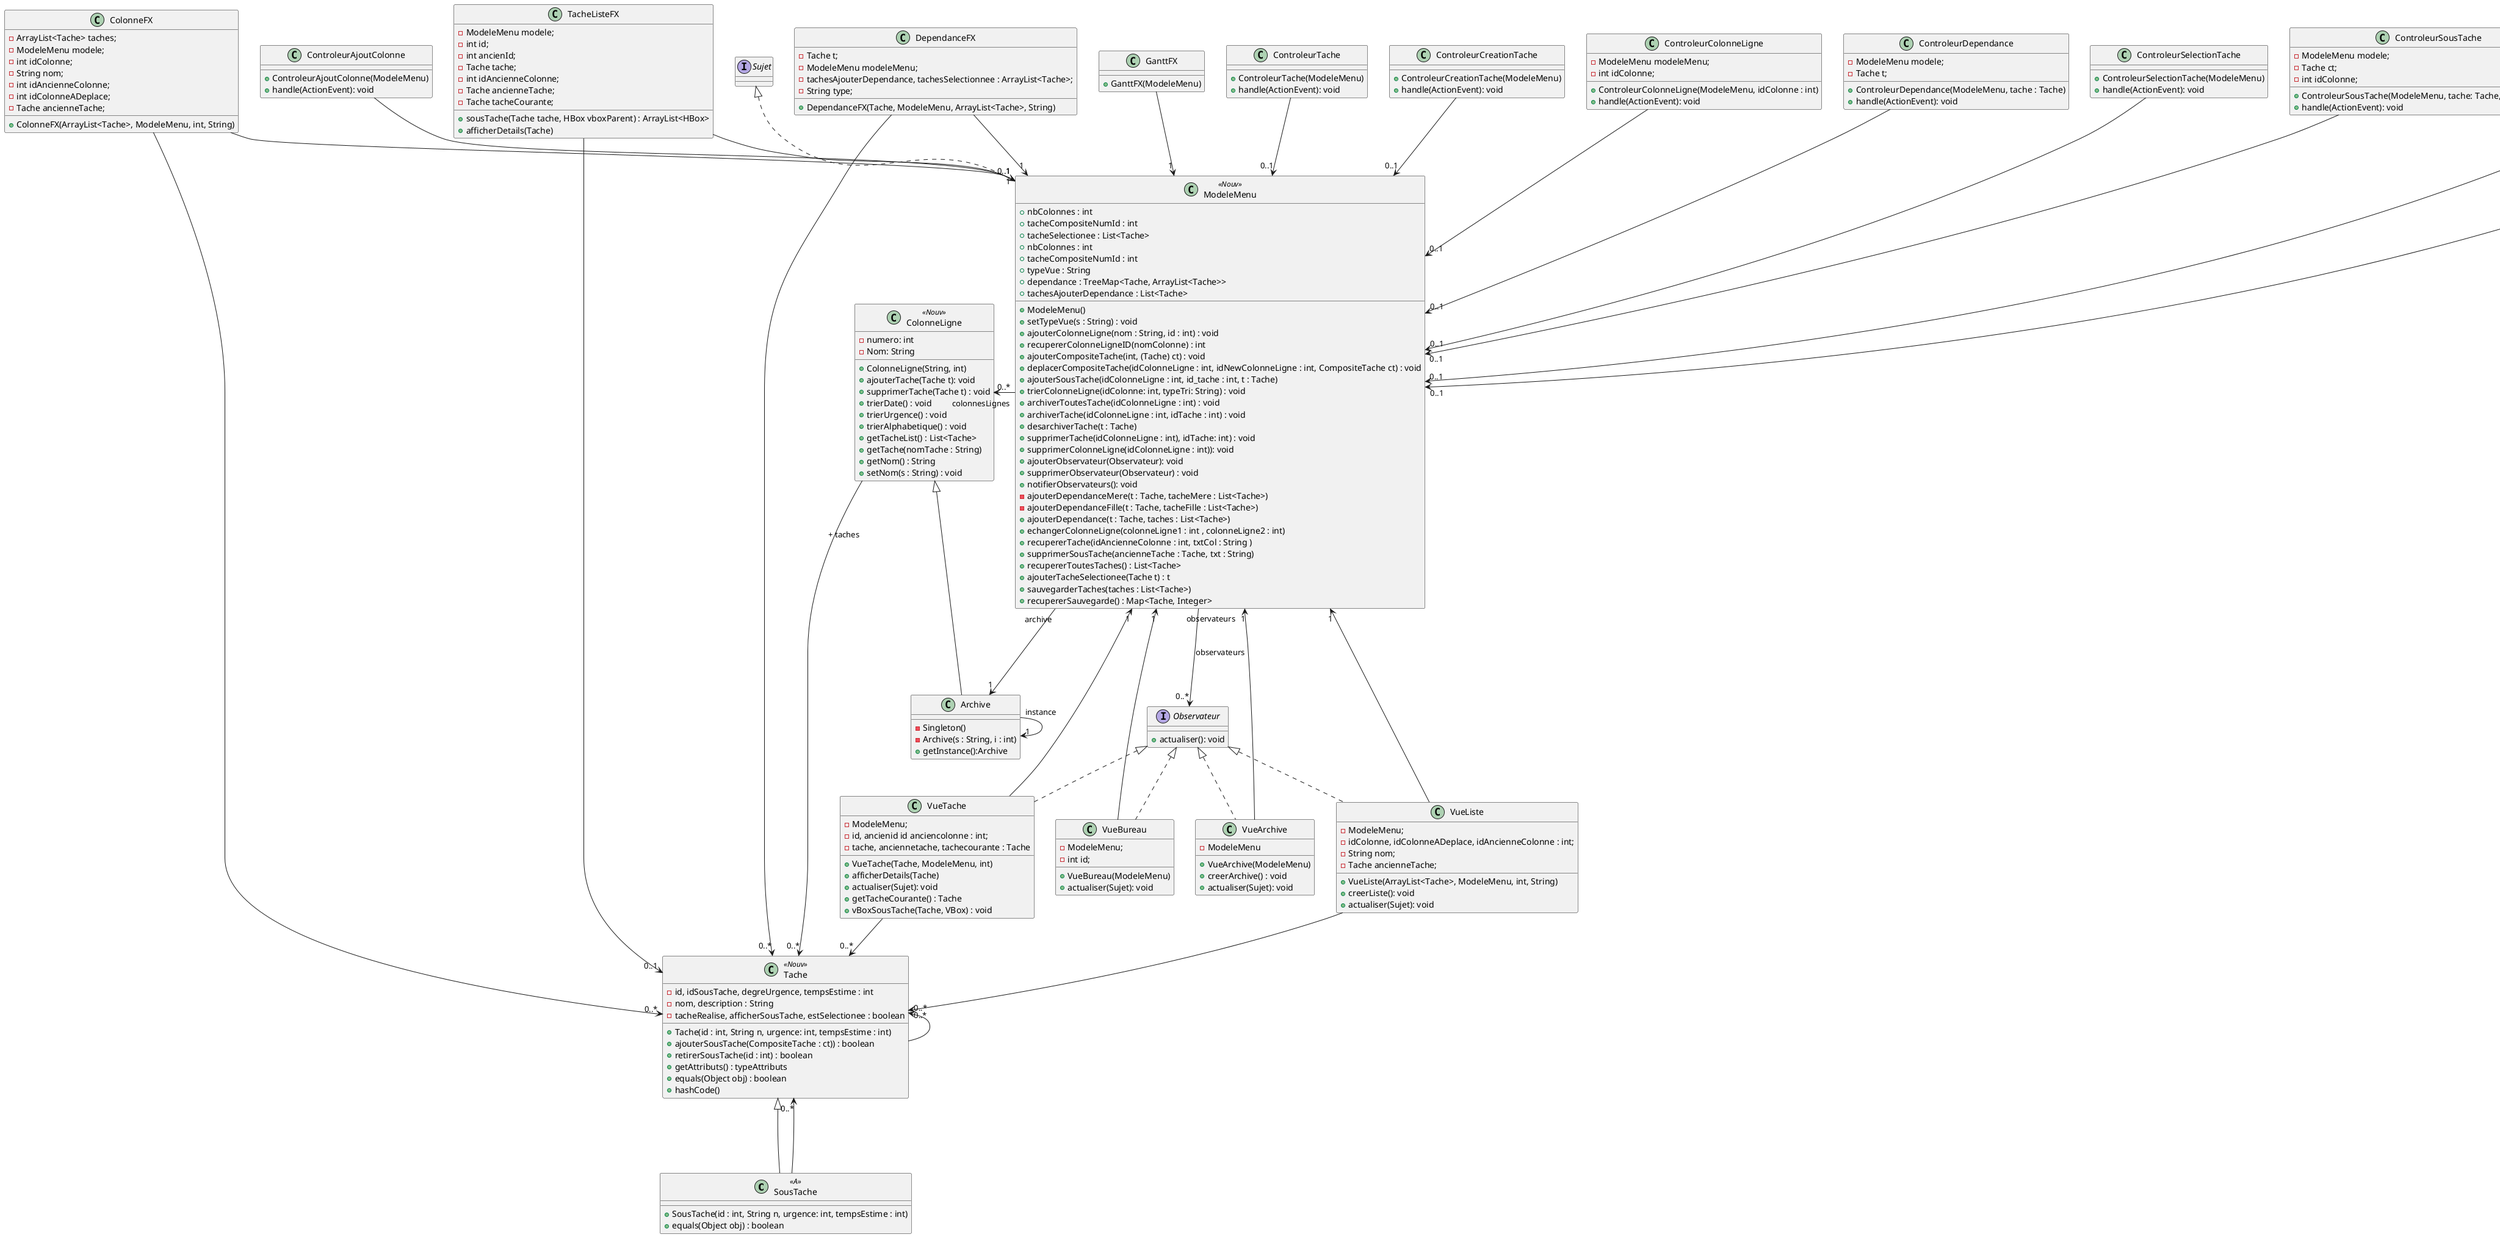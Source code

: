 @startuml


class SousTache <<A>> extends Tache {
    + SousTache(id : int, String n, urgence: int, tempsEstime : int)
    + equals(Object obj) : boolean
}

class Tache <<Nouv>> {
     - id, idSousTache, degreUrgence, tempsEstime : int
     - nom, description : String
     - tacheRealise, afficherSousTache, estSelectionee : boolean
     + Tache(id : int, String n, urgence: int, tempsEstime : int)
     + ajouterSousTache(CompositeTache : ct)) : boolean
     + retirerSousTache(id : int) : boolean
     + getAttributs() : typeAttributs
     + equals(Object obj) : boolean
     + hashCode()
}




class ColonneLigne <<Nouv>> {
  - numero: int
  - Nom: String

  + ColonneLigne(String, int)
  + ajouterTache(Tache t): void
  + supprimerTache(Tache t) : void
  + trierDate() : void
  + trierUrgence() : void
  + trierAlphabetique() : void
  + getTacheList() : List<Tache>
  + getTache(nomTache : String)
  + getNom() : String
  + setNom(s : String) : void
}

interface Observateur {
  + actualiser(): void
}

class ColonneFX{

  - ArrayList<Tache> taches;
  - ModeleMenu modele;
  - int idColonne;
  - String nom;
  - int idAncienneColonne;
  - int idColonneADeplace;
  - Tache ancienneTache;
  + ColonneFX(ArrayList<Tache>, ModeleMenu, int, String)
}

class TacheListeFX{
        - ModeleMenu modele;
        - int id;
        - int ancienId;
        - Tache tache;
        - int idAncienneColonne;
        - Tache ancienneTache;
        - Tache tacheCourante;
 + sousTache(Tache tache, HBox vboxParent) : ArrayList<HBox>
 + afficherDetails(Tache)
}

class VueTache implements Observateur {
    - ModeleMenu;
    - id, ancienid id anciencolonne : int;
    - tache, anciennetache, tachecourante : Tache
  + VueTache(Tache, ModeleMenu, int)
  + afficherDetails(Tache)
  + actualiser(Sujet): void
  + getTacheCourante() : Tache
  + vBoxSousTache(Tache, VBox) : void
}

class VueListe implements Observateur {
    - ModeleMenu;
    - idColonne, idColonneADeplace, idAncienneColonne : int;
    - String nom;
    - Tache ancienneTache;
  + VueListe(ArrayList<Tache>, ModeleMenu, int, String)
  + creerListe(): void
  + actualiser(Sujet): void
}

class VueArchive implements Observateur {
  - ModeleMenu
  + VueArchive(ModeleMenu)
  + creerArchive() : void
  + actualiser(Sujet): void
}

class VueBureau implements Observateur {
    - ModeleMenu;
    - int id;
  + VueBureau(ModeleMenu)
  + actualiser(Sujet): void
}

class GanttFX{
  + GanttFX(ModeleMenu)
}

class DependanceFX{
  - Tache t;
  - ModeleMenu modeleMenu;
  - tachesAjouterDependance, tachesSelectionnee : ArrayList<Tache>;
  - String type;
  + DependanceFX(Tache, ModeleMenu, ArrayList<Tache>, String)
}

class ControleurTache {
  + ControleurTache(ModeleMenu)
  + handle(ActionEvent): void
}

class ControleurCreationTache{
  + ControleurCreationTache(ModeleMenu)
  + handle(ActionEvent): void
}


class ControleurColonneLigne{
    - ModeleMenu modeleMenu;
    - int idColonne;
  + ControleurColonneLigne(ModeleMenu, idColonne : int)
  + handle(ActionEvent): void
}

class ControleurDependance{
    - ModeleMenu modele;
    - Tache t;
  + ControleurDependance(ModeleMenu, tache : Tache)
  + handle(ActionEvent): void
}

class ControleurSelectionTache{
  + ControleurSelectionTache(ModeleMenu)
  + handle(ActionEvent): void
}

class ControleurSousTache{
    - ModeleMenu modele;
    - Tache ct;
    - int idColonne;
  + ControleurSousTache(ModeleMenu, tache: Tache, idColonne : int)
  + handle(ActionEvent): void
}

class ControleurAjoutTache{
  - ModeleMenu modele;
  + ControleurAjoutTache(ModeleMenu)
  + handle(ActionEvent): void
}


class ControleurActionMenu{
- ModeleMenu modele;
    + ControleurActionMenu(ModeleMenu)
    + handle(ActionEvent) : void
}

class ControleurAjoutColonne{
  + ControleurAjoutColonne(ModeleMenu)
  + handle(ActionEvent): void
}

class ControleurAjoutSousTache{
    - ModeleMenu modele;
    - idTacheMere, idColonne : int;
  + ControleurAjoutSousTache(ModeleMenu, int, int)
  + handle(ActionEvent): void
}

class ModeleMenu <<Nouv>> implements Sujet {
  + nbColonnes : int
  + tacheCompositeNumId : int
  + tacheSelectionee : List<Tache>
  + nbColonnes : int
  + tacheCompositeNumId : int
  + typeVue : String
  + dependance : TreeMap<Tache, ArrayList<Tache>>
  + tachesAjouterDependance : List<Tache>

  + ModeleMenu()
  + setTypeVue(s : String) : void
  + ajouterColonneLigne(nom : String, id : int) : void
  + recupererColonneLigneID(nomColonne) : int
  + ajouterCompositeTache(int, (Tache) ct) : void
  + deplacerCompositeTache(idColonneLigne : int, idNewColonneLigne : int, CompositeTache ct) : void
  + ajouterSousTache(idColonneLigne : int, id_tache : int, t : Tache)
  + trierColonneLigne(idColonne: int, typeTri: String) : void
  + archiverToutesTache(idColonneLigne : int) : void
  + archiverTache(idColonneLigne : int, idTache : int) : void
  + desarchiverTache(t : Tache)
  + supprimerTache(idColonneLigne : int), idTache: int) : void
  + supprimerColonneLigne(idColonneLigne : int)): void
  + ajouterObservateur(Observateur): void
  + supprimerObservateur(Observateur) : void
  + notifierObservateurs(): void
  - ajouterDependanceMere(t : Tache, tacheMere : List<Tache>)
  - ajouterDependanceFille(t : Tache, tacheFille : List<Tache>)
  + ajouterDependance(t : Tache, taches : List<Tache>)
  + echangerColonneLigne(colonneLigne1 : int , colonneLigne2 : int)
  + recupererTache(idAncienneColonne : int, txtCol : String )
  + supprimerSousTache(ancienneTache : Tache, txt : String)
  + recupererToutesTaches() : List<Tache>
  + ajouterTacheSelectionee(Tache t) : t
  + sauvegarderTaches(taches : List<Tache>)
  + recupererSauvegarde() : Map<Tache, Integer>
}


class Archive extends ColonneLigne {
  - Singleton()
  - Archive(s : String, i : int)
  + getInstance():Archive
}



ModeleMenu "archive"---> "1" Archive
ModeleMenu "observateurs"--down-> "0..*" Observateur : observateurs
ModeleMenu "colonnesLignes"--left-> "0..*" ColonneLigne
ColonneLigne  "\n\n\n\n+ taches" ---> "0..*"Tache
Tache -left--> "0..*" Tache
Archive "instance"---> "1" Archive
SousTache ---> "0..*" Tache
ControleurTache --> "0..1" ModeleMenu
ControleurAjoutColonne --> "0..1" ModeleMenu
ControleurAjoutTache --> "0..1" ModeleMenu
ControleurColonneLigne --> "0..1" ModeleMenu
ControleurCreationTache --> "0..1" ModeleMenu
ControleurSelectionTache --> "0..1" ModeleMenu
ControleurSousTache --> "0..1" ModeleMenu
ControleurActionMenu --> "0..1" ModeleMenu
ControleurDependance --> "0..1" ModeleMenu
VueArchive --> "1" ModeleMenu
VueListe --> "1" ModeleMenu
VueTache --> "1" ModeleMenu
VueTache --> "0..*" Tache
VueBureau --> "1" ModeleMenu
VueListe --> "0..*" Tache
DependanceFX --> "0..*" Tache
DependanceFX --> "1" ModeleMenu
ColonneFX --> "0..*" Tache
ColonneFX --> "1" ModeleMenu
GanttFX --> "1" ModeleMenu
TacheListeFX --> "0..1" Tache
TacheListeFX --> "1" ModeleMenu

@enduml
